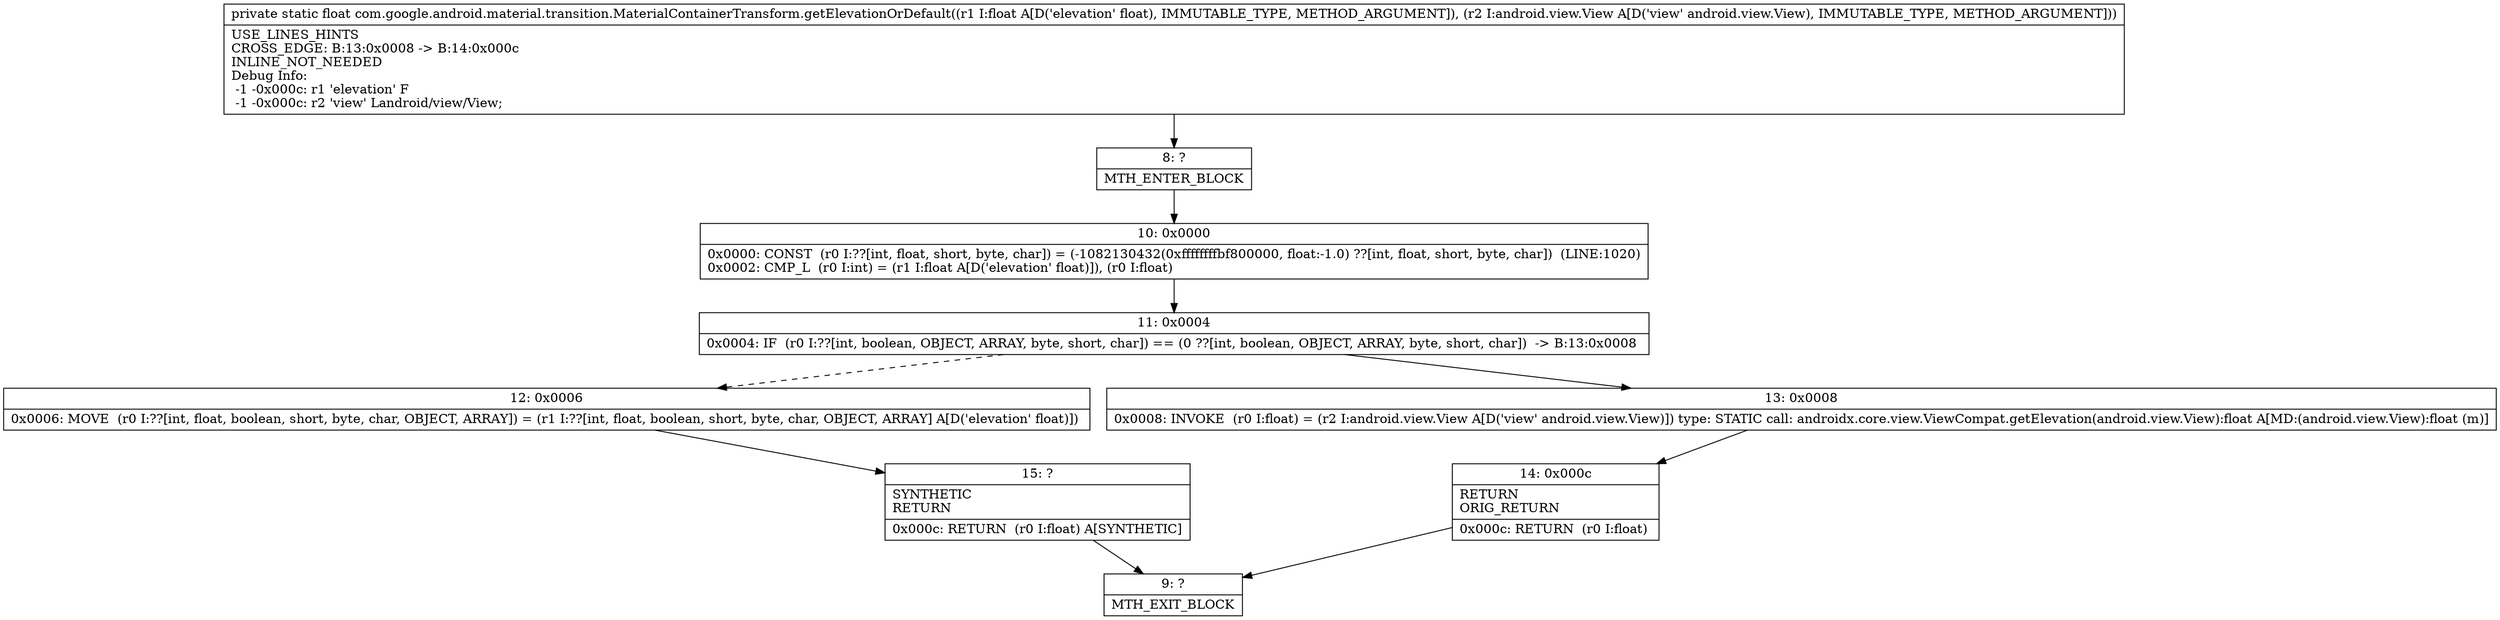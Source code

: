 digraph "CFG forcom.google.android.material.transition.MaterialContainerTransform.getElevationOrDefault(FLandroid\/view\/View;)F" {
Node_8 [shape=record,label="{8\:\ ?|MTH_ENTER_BLOCK\l}"];
Node_10 [shape=record,label="{10\:\ 0x0000|0x0000: CONST  (r0 I:??[int, float, short, byte, char]) = (\-1082130432(0xffffffffbf800000, float:\-1.0) ??[int, float, short, byte, char])  (LINE:1020)\l0x0002: CMP_L  (r0 I:int) = (r1 I:float A[D('elevation' float)]), (r0 I:float) \l}"];
Node_11 [shape=record,label="{11\:\ 0x0004|0x0004: IF  (r0 I:??[int, boolean, OBJECT, ARRAY, byte, short, char]) == (0 ??[int, boolean, OBJECT, ARRAY, byte, short, char])  \-\> B:13:0x0008 \l}"];
Node_12 [shape=record,label="{12\:\ 0x0006|0x0006: MOVE  (r0 I:??[int, float, boolean, short, byte, char, OBJECT, ARRAY]) = (r1 I:??[int, float, boolean, short, byte, char, OBJECT, ARRAY] A[D('elevation' float)]) \l}"];
Node_15 [shape=record,label="{15\:\ ?|SYNTHETIC\lRETURN\l|0x000c: RETURN  (r0 I:float) A[SYNTHETIC]\l}"];
Node_9 [shape=record,label="{9\:\ ?|MTH_EXIT_BLOCK\l}"];
Node_13 [shape=record,label="{13\:\ 0x0008|0x0008: INVOKE  (r0 I:float) = (r2 I:android.view.View A[D('view' android.view.View)]) type: STATIC call: androidx.core.view.ViewCompat.getElevation(android.view.View):float A[MD:(android.view.View):float (m)]\l}"];
Node_14 [shape=record,label="{14\:\ 0x000c|RETURN\lORIG_RETURN\l|0x000c: RETURN  (r0 I:float) \l}"];
MethodNode[shape=record,label="{private static float com.google.android.material.transition.MaterialContainerTransform.getElevationOrDefault((r1 I:float A[D('elevation' float), IMMUTABLE_TYPE, METHOD_ARGUMENT]), (r2 I:android.view.View A[D('view' android.view.View), IMMUTABLE_TYPE, METHOD_ARGUMENT]))  | USE_LINES_HINTS\lCROSS_EDGE: B:13:0x0008 \-\> B:14:0x000c\lINLINE_NOT_NEEDED\lDebug Info:\l  \-1 \-0x000c: r1 'elevation' F\l  \-1 \-0x000c: r2 'view' Landroid\/view\/View;\l}"];
MethodNode -> Node_8;Node_8 -> Node_10;
Node_10 -> Node_11;
Node_11 -> Node_12[style=dashed];
Node_11 -> Node_13;
Node_12 -> Node_15;
Node_15 -> Node_9;
Node_13 -> Node_14;
Node_14 -> Node_9;
}


